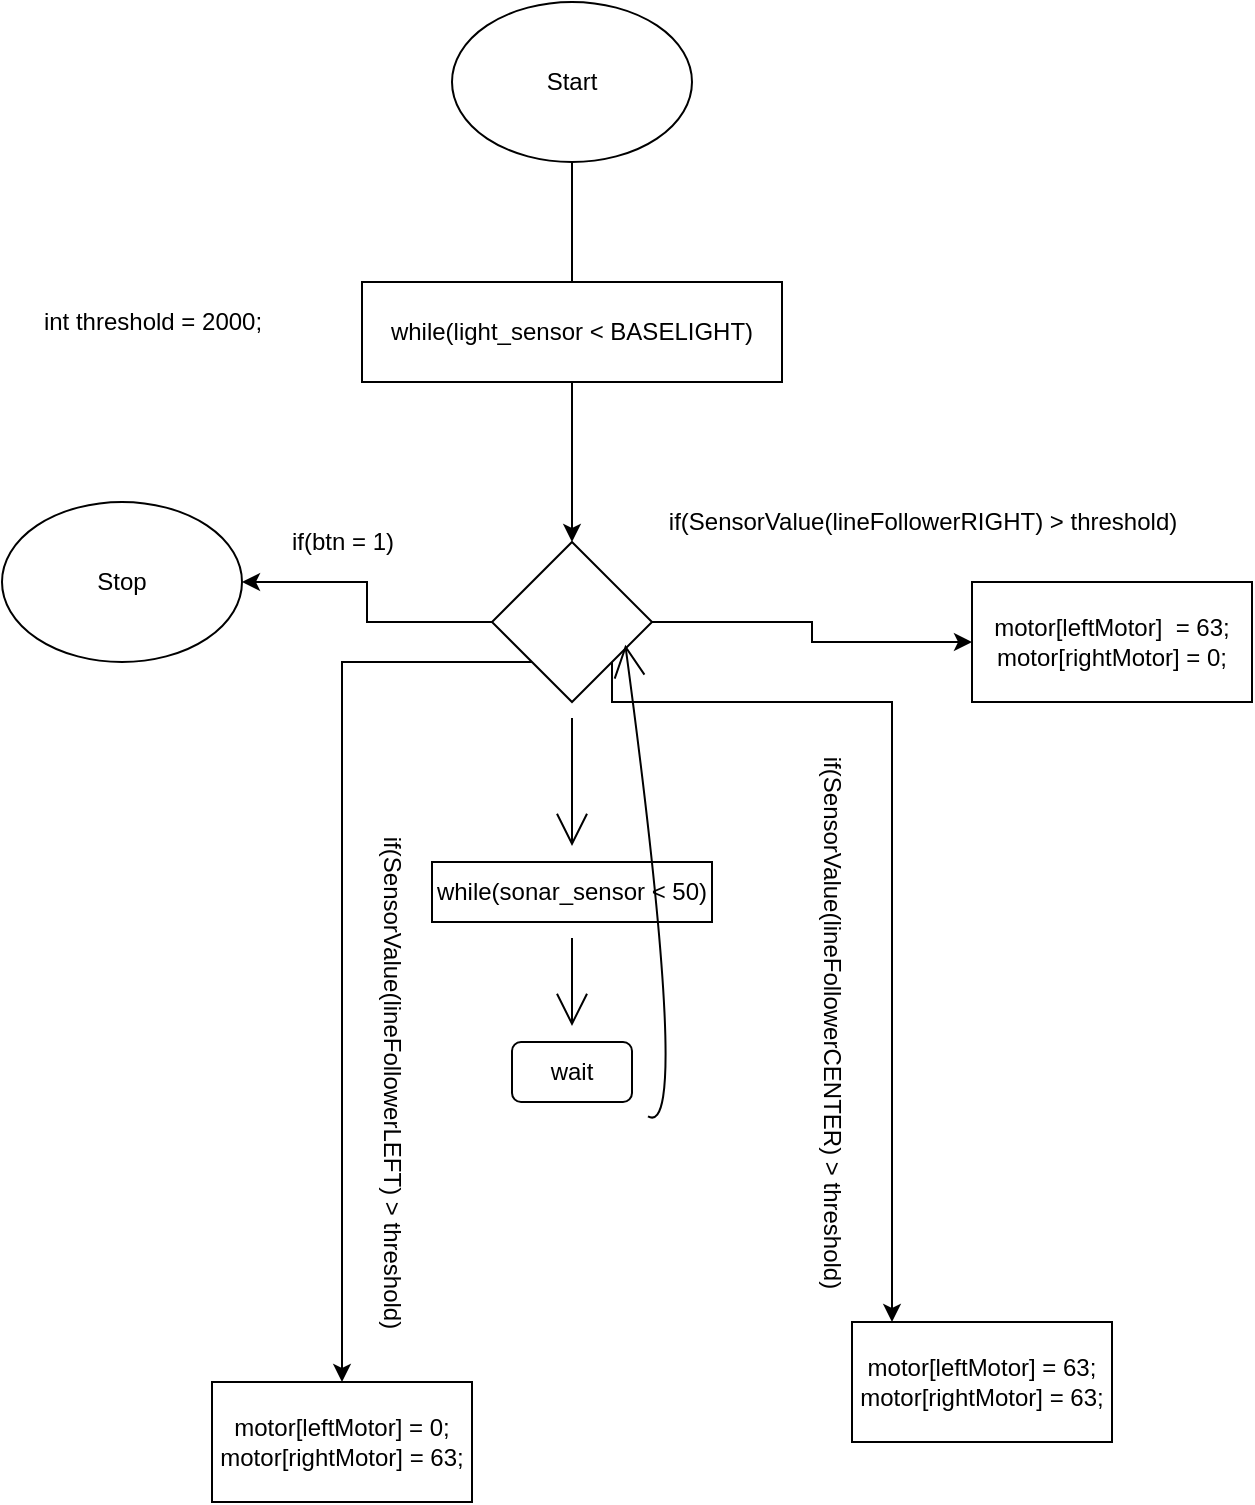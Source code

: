 <mxfile version="15.3.5" type="github">
  <diagram id="0QeddL1r5mFSKa4G-LGD" name="Page-1">
    <mxGraphModel dx="782" dy="436" grid="1" gridSize="10" guides="1" tooltips="1" connect="1" arrows="1" fold="1" page="1" pageScale="1" pageWidth="827" pageHeight="1169" math="0" shadow="0">
      <root>
        <mxCell id="0" />
        <mxCell id="1" parent="0" />
        <mxCell id="IMHdvO0FQ3p-l5Y8LVks-5" value="" style="edgeStyle=orthogonalEdgeStyle;rounded=0;orthogonalLoop=1;jettySize=auto;html=1;startArrow=none;" edge="1" parent="1" source="IMHdvO0FQ3p-l5Y8LVks-21" target="IMHdvO0FQ3p-l5Y8LVks-11">
          <mxGeometry relative="1" as="geometry" />
        </mxCell>
        <mxCell id="IMHdvO0FQ3p-l5Y8LVks-6" value="Start" style="ellipse;whiteSpace=wrap;html=1;" vertex="1" parent="1">
          <mxGeometry x="420" y="10" width="120" height="80" as="geometry" />
        </mxCell>
        <mxCell id="IMHdvO0FQ3p-l5Y8LVks-7" value="" style="edgeStyle=orthogonalEdgeStyle;rounded=0;orthogonalLoop=1;jettySize=auto;html=1;startArrow=none;exitX=0;exitY=0.5;exitDx=0;exitDy=0;entryX=1;entryY=0.5;entryDx=0;entryDy=0;" edge="1" parent="1" source="IMHdvO0FQ3p-l5Y8LVks-11" target="IMHdvO0FQ3p-l5Y8LVks-12">
          <mxGeometry relative="1" as="geometry">
            <mxPoint x="160" y="340" as="targetPoint" />
            <mxPoint x="265" y="340" as="sourcePoint" />
          </mxGeometry>
        </mxCell>
        <mxCell id="IMHdvO0FQ3p-l5Y8LVks-8" value="" style="edgeStyle=orthogonalEdgeStyle;rounded=0;orthogonalLoop=1;jettySize=auto;html=1;exitX=0;exitY=1;exitDx=0;exitDy=0;" edge="1" parent="1" source="IMHdvO0FQ3p-l5Y8LVks-11" target="IMHdvO0FQ3p-l5Y8LVks-14">
          <mxGeometry relative="1" as="geometry" />
        </mxCell>
        <mxCell id="IMHdvO0FQ3p-l5Y8LVks-9" style="edgeStyle=orthogonalEdgeStyle;rounded=0;orthogonalLoop=1;jettySize=auto;html=1;entryX=0;entryY=0.5;entryDx=0;entryDy=0;" edge="1" parent="1" source="IMHdvO0FQ3p-l5Y8LVks-11" target="IMHdvO0FQ3p-l5Y8LVks-15">
          <mxGeometry relative="1" as="geometry" />
        </mxCell>
        <mxCell id="IMHdvO0FQ3p-l5Y8LVks-10" style="edgeStyle=orthogonalEdgeStyle;rounded=0;orthogonalLoop=1;jettySize=auto;html=1;exitX=1;exitY=1;exitDx=0;exitDy=0;" edge="1" parent="1" source="IMHdvO0FQ3p-l5Y8LVks-11">
          <mxGeometry relative="1" as="geometry">
            <mxPoint x="640" y="670" as="targetPoint" />
            <Array as="points">
              <mxPoint x="640" y="360" />
            </Array>
          </mxGeometry>
        </mxCell>
        <mxCell id="IMHdvO0FQ3p-l5Y8LVks-25" value="" style="edgeStyle=none;curved=1;rounded=0;orthogonalLoop=1;jettySize=auto;html=1;endArrow=open;startSize=14;endSize=14;sourcePerimeterSpacing=8;targetPerimeterSpacing=8;" edge="1" parent="1" source="IMHdvO0FQ3p-l5Y8LVks-11" target="IMHdvO0FQ3p-l5Y8LVks-22">
          <mxGeometry relative="1" as="geometry" />
        </mxCell>
        <mxCell id="IMHdvO0FQ3p-l5Y8LVks-11" value="" style="rhombus;whiteSpace=wrap;html=1;" vertex="1" parent="1">
          <mxGeometry x="440" y="280" width="80" height="80" as="geometry" />
        </mxCell>
        <mxCell id="IMHdvO0FQ3p-l5Y8LVks-12" value="Stop" style="ellipse;whiteSpace=wrap;html=1;" vertex="1" parent="1">
          <mxGeometry x="195" y="260" width="120" height="80" as="geometry" />
        </mxCell>
        <mxCell id="IMHdvO0FQ3p-l5Y8LVks-13" value="if(btn = 1)" style="text;html=1;align=center;verticalAlign=middle;resizable=0;points=[];autosize=1;strokeColor=none;fillColor=none;" vertex="1" parent="1">
          <mxGeometry x="330" y="270" width="70" height="20" as="geometry" />
        </mxCell>
        <mxCell id="IMHdvO0FQ3p-l5Y8LVks-14" value="motor[leftMotor] = 0;&#xa;   motor[rightMotor] = 63;" style="whiteSpace=wrap;html=1;" vertex="1" parent="1">
          <mxGeometry x="300" y="700" width="130" height="60" as="geometry" />
        </mxCell>
        <mxCell id="IMHdvO0FQ3p-l5Y8LVks-15" value="&lt;div&gt;motor[leftMotor]&amp;nbsp; = 63;&lt;/div&gt;&lt;div&gt;&lt;span&gt;   &lt;/span&gt;motor[rightMotor] = 0;&lt;/div&gt;" style="whiteSpace=wrap;html=1;" vertex="1" parent="1">
          <mxGeometry x="680" y="300" width="140" height="60" as="geometry" />
        </mxCell>
        <mxCell id="IMHdvO0FQ3p-l5Y8LVks-16" value="motor[leftMotor] = 63;&#xa;   motor[rightMotor] = 63;" style="whiteSpace=wrap;html=1;" vertex="1" parent="1">
          <mxGeometry x="620" y="670" width="130" height="60" as="geometry" />
        </mxCell>
        <mxCell id="IMHdvO0FQ3p-l5Y8LVks-17" value="if(SensorValue(lineFollowerLEFT) &amp;gt; threshold)" style="text;html=1;align=center;verticalAlign=middle;resizable=0;points=[];autosize=1;strokeColor=none;fillColor=none;rotation=90;" vertex="1" parent="1">
          <mxGeometry x="260" y="540" width="260" height="20" as="geometry" />
        </mxCell>
        <mxCell id="IMHdvO0FQ3p-l5Y8LVks-18" value="int threshold = 2000;" style="text;html=1;align=center;verticalAlign=middle;resizable=0;points=[];autosize=1;strokeColor=none;fillColor=none;" vertex="1" parent="1">
          <mxGeometry x="210" y="160" width="120" height="20" as="geometry" />
        </mxCell>
        <mxCell id="IMHdvO0FQ3p-l5Y8LVks-19" value="if(SensorValue(lineFollowerCENTER) &amp;gt; threshold)" style="text;html=1;align=center;verticalAlign=middle;resizable=0;points=[];autosize=1;strokeColor=none;fillColor=none;rotation=90;" vertex="1" parent="1">
          <mxGeometry x="470" y="510" width="280" height="20" as="geometry" />
        </mxCell>
        <mxCell id="IMHdvO0FQ3p-l5Y8LVks-20" value="if(SensorValue(lineFollowerRIGHT) &amp;gt; threshold)" style="text;html=1;align=center;verticalAlign=middle;resizable=0;points=[];autosize=1;strokeColor=none;fillColor=none;" vertex="1" parent="1">
          <mxGeometry x="520" y="260" width="270" height="20" as="geometry" />
        </mxCell>
        <mxCell id="IMHdvO0FQ3p-l5Y8LVks-26" value="" style="edgeStyle=none;curved=1;rounded=0;orthogonalLoop=1;jettySize=auto;html=1;endArrow=open;startSize=14;endSize=14;sourcePerimeterSpacing=8;targetPerimeterSpacing=8;" edge="1" parent="1" source="IMHdvO0FQ3p-l5Y8LVks-22" target="IMHdvO0FQ3p-l5Y8LVks-23">
          <mxGeometry relative="1" as="geometry" />
        </mxCell>
        <mxCell id="IMHdvO0FQ3p-l5Y8LVks-22" value="while(sonar_sensor &amp;lt; 50)" style="whiteSpace=wrap;html=1;" vertex="1" parent="1">
          <mxGeometry x="410" y="440" width="140" height="30" as="geometry" />
        </mxCell>
        <mxCell id="IMHdvO0FQ3p-l5Y8LVks-27" value="" style="edgeStyle=none;curved=1;rounded=0;orthogonalLoop=1;jettySize=auto;html=1;endArrow=open;startSize=14;endSize=14;sourcePerimeterSpacing=8;targetPerimeterSpacing=8;entryX=0.833;entryY=0.642;entryDx=0;entryDy=0;entryPerimeter=0;" edge="1" parent="1" source="IMHdvO0FQ3p-l5Y8LVks-23" target="IMHdvO0FQ3p-l5Y8LVks-11">
          <mxGeometry relative="1" as="geometry">
            <Array as="points">
              <mxPoint x="540" y="580" />
            </Array>
          </mxGeometry>
        </mxCell>
        <mxCell id="IMHdvO0FQ3p-l5Y8LVks-23" value="wait" style="rounded=1;whiteSpace=wrap;html=1;" vertex="1" parent="1">
          <mxGeometry x="450" y="530" width="60" height="30" as="geometry" />
        </mxCell>
        <mxCell id="IMHdvO0FQ3p-l5Y8LVks-21" value="while(light_sensor &amp;lt; BASELIGHT)" style="whiteSpace=wrap;html=1;" vertex="1" parent="1">
          <mxGeometry x="375" y="150" width="210" height="50" as="geometry" />
        </mxCell>
        <mxCell id="IMHdvO0FQ3p-l5Y8LVks-24" value="" style="edgeStyle=orthogonalEdgeStyle;rounded=0;orthogonalLoop=1;jettySize=auto;html=1;endArrow=none;" edge="1" parent="1" source="IMHdvO0FQ3p-l5Y8LVks-6" target="IMHdvO0FQ3p-l5Y8LVks-21">
          <mxGeometry relative="1" as="geometry">
            <mxPoint x="480" y="90" as="sourcePoint" />
            <mxPoint x="480" y="300" as="targetPoint" />
          </mxGeometry>
        </mxCell>
      </root>
    </mxGraphModel>
  </diagram>
</mxfile>

